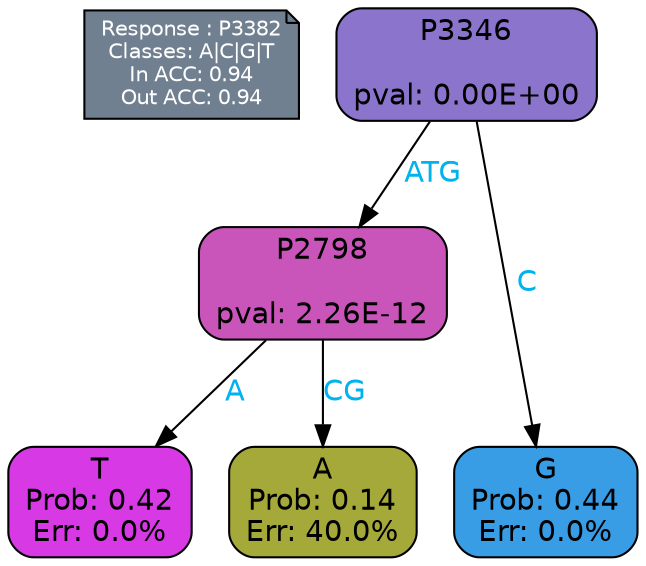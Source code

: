 digraph Tree {
node [shape=box, style="filled, rounded", color="black", fontname=helvetica] ;
graph [ranksep=equally, splines=polylines, bgcolor=transparent, dpi=600] ;
edge [fontname=helvetica] ;
LEGEND [label="Response : P3382
Classes: A|C|G|T
In ACC: 0.94
Out ACC: 0.94
",shape=note,align=left,style=filled,fillcolor="slategray",fontcolor="white",fontsize=10];1 [label="P3346

pval: 0.00E+00", fillcolor="#8b74cc"] ;
2 [label="P2798

pval: 2.26E-12", fillcolor="#ca55ba"] ;
3 [label="T
Prob: 0.42
Err: 0.0%", fillcolor="#d739e5"] ;
4 [label="A
Prob: 0.14
Err: 40.0%", fillcolor="#a5a939"] ;
5 [label="G
Prob: 0.44
Err: 0.0%", fillcolor="#399de5"] ;
1 -> 2 [label="ATG",fontcolor=deepskyblue2] ;
1 -> 5 [label="C",fontcolor=deepskyblue2] ;
2 -> 3 [label="A",fontcolor=deepskyblue2] ;
2 -> 4 [label="CG",fontcolor=deepskyblue2] ;
{rank = same; 3;4;5;}{rank = same; LEGEND;1;}}
